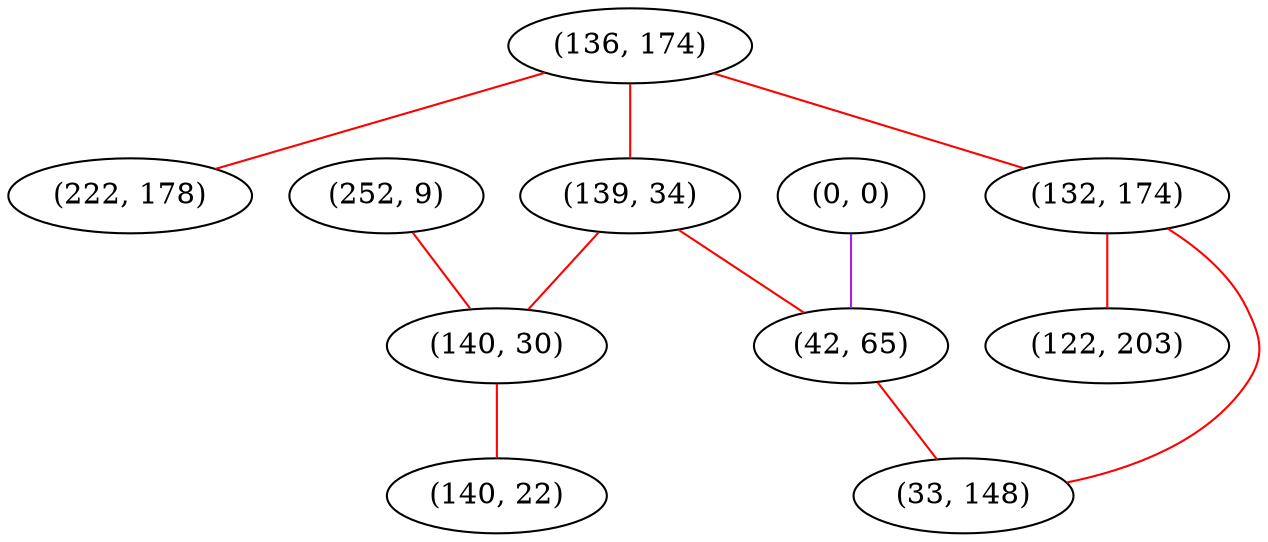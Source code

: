 graph "" {
"(136, 174)";
"(0, 0)";
"(139, 34)";
"(252, 9)";
"(132, 174)";
"(122, 203)";
"(140, 30)";
"(42, 65)";
"(222, 178)";
"(140, 22)";
"(33, 148)";
"(136, 174)" -- "(139, 34)"  [color=red, key=0, weight=1];
"(136, 174)" -- "(222, 178)"  [color=red, key=0, weight=1];
"(136, 174)" -- "(132, 174)"  [color=red, key=0, weight=1];
"(0, 0)" -- "(42, 65)"  [color=purple, key=0, weight=4];
"(139, 34)" -- "(140, 30)"  [color=red, key=0, weight=1];
"(139, 34)" -- "(42, 65)"  [color=red, key=0, weight=1];
"(252, 9)" -- "(140, 30)"  [color=red, key=0, weight=1];
"(132, 174)" -- "(122, 203)"  [color=red, key=0, weight=1];
"(132, 174)" -- "(33, 148)"  [color=red, key=0, weight=1];
"(140, 30)" -- "(140, 22)"  [color=red, key=0, weight=1];
"(42, 65)" -- "(33, 148)"  [color=red, key=0, weight=1];
}
